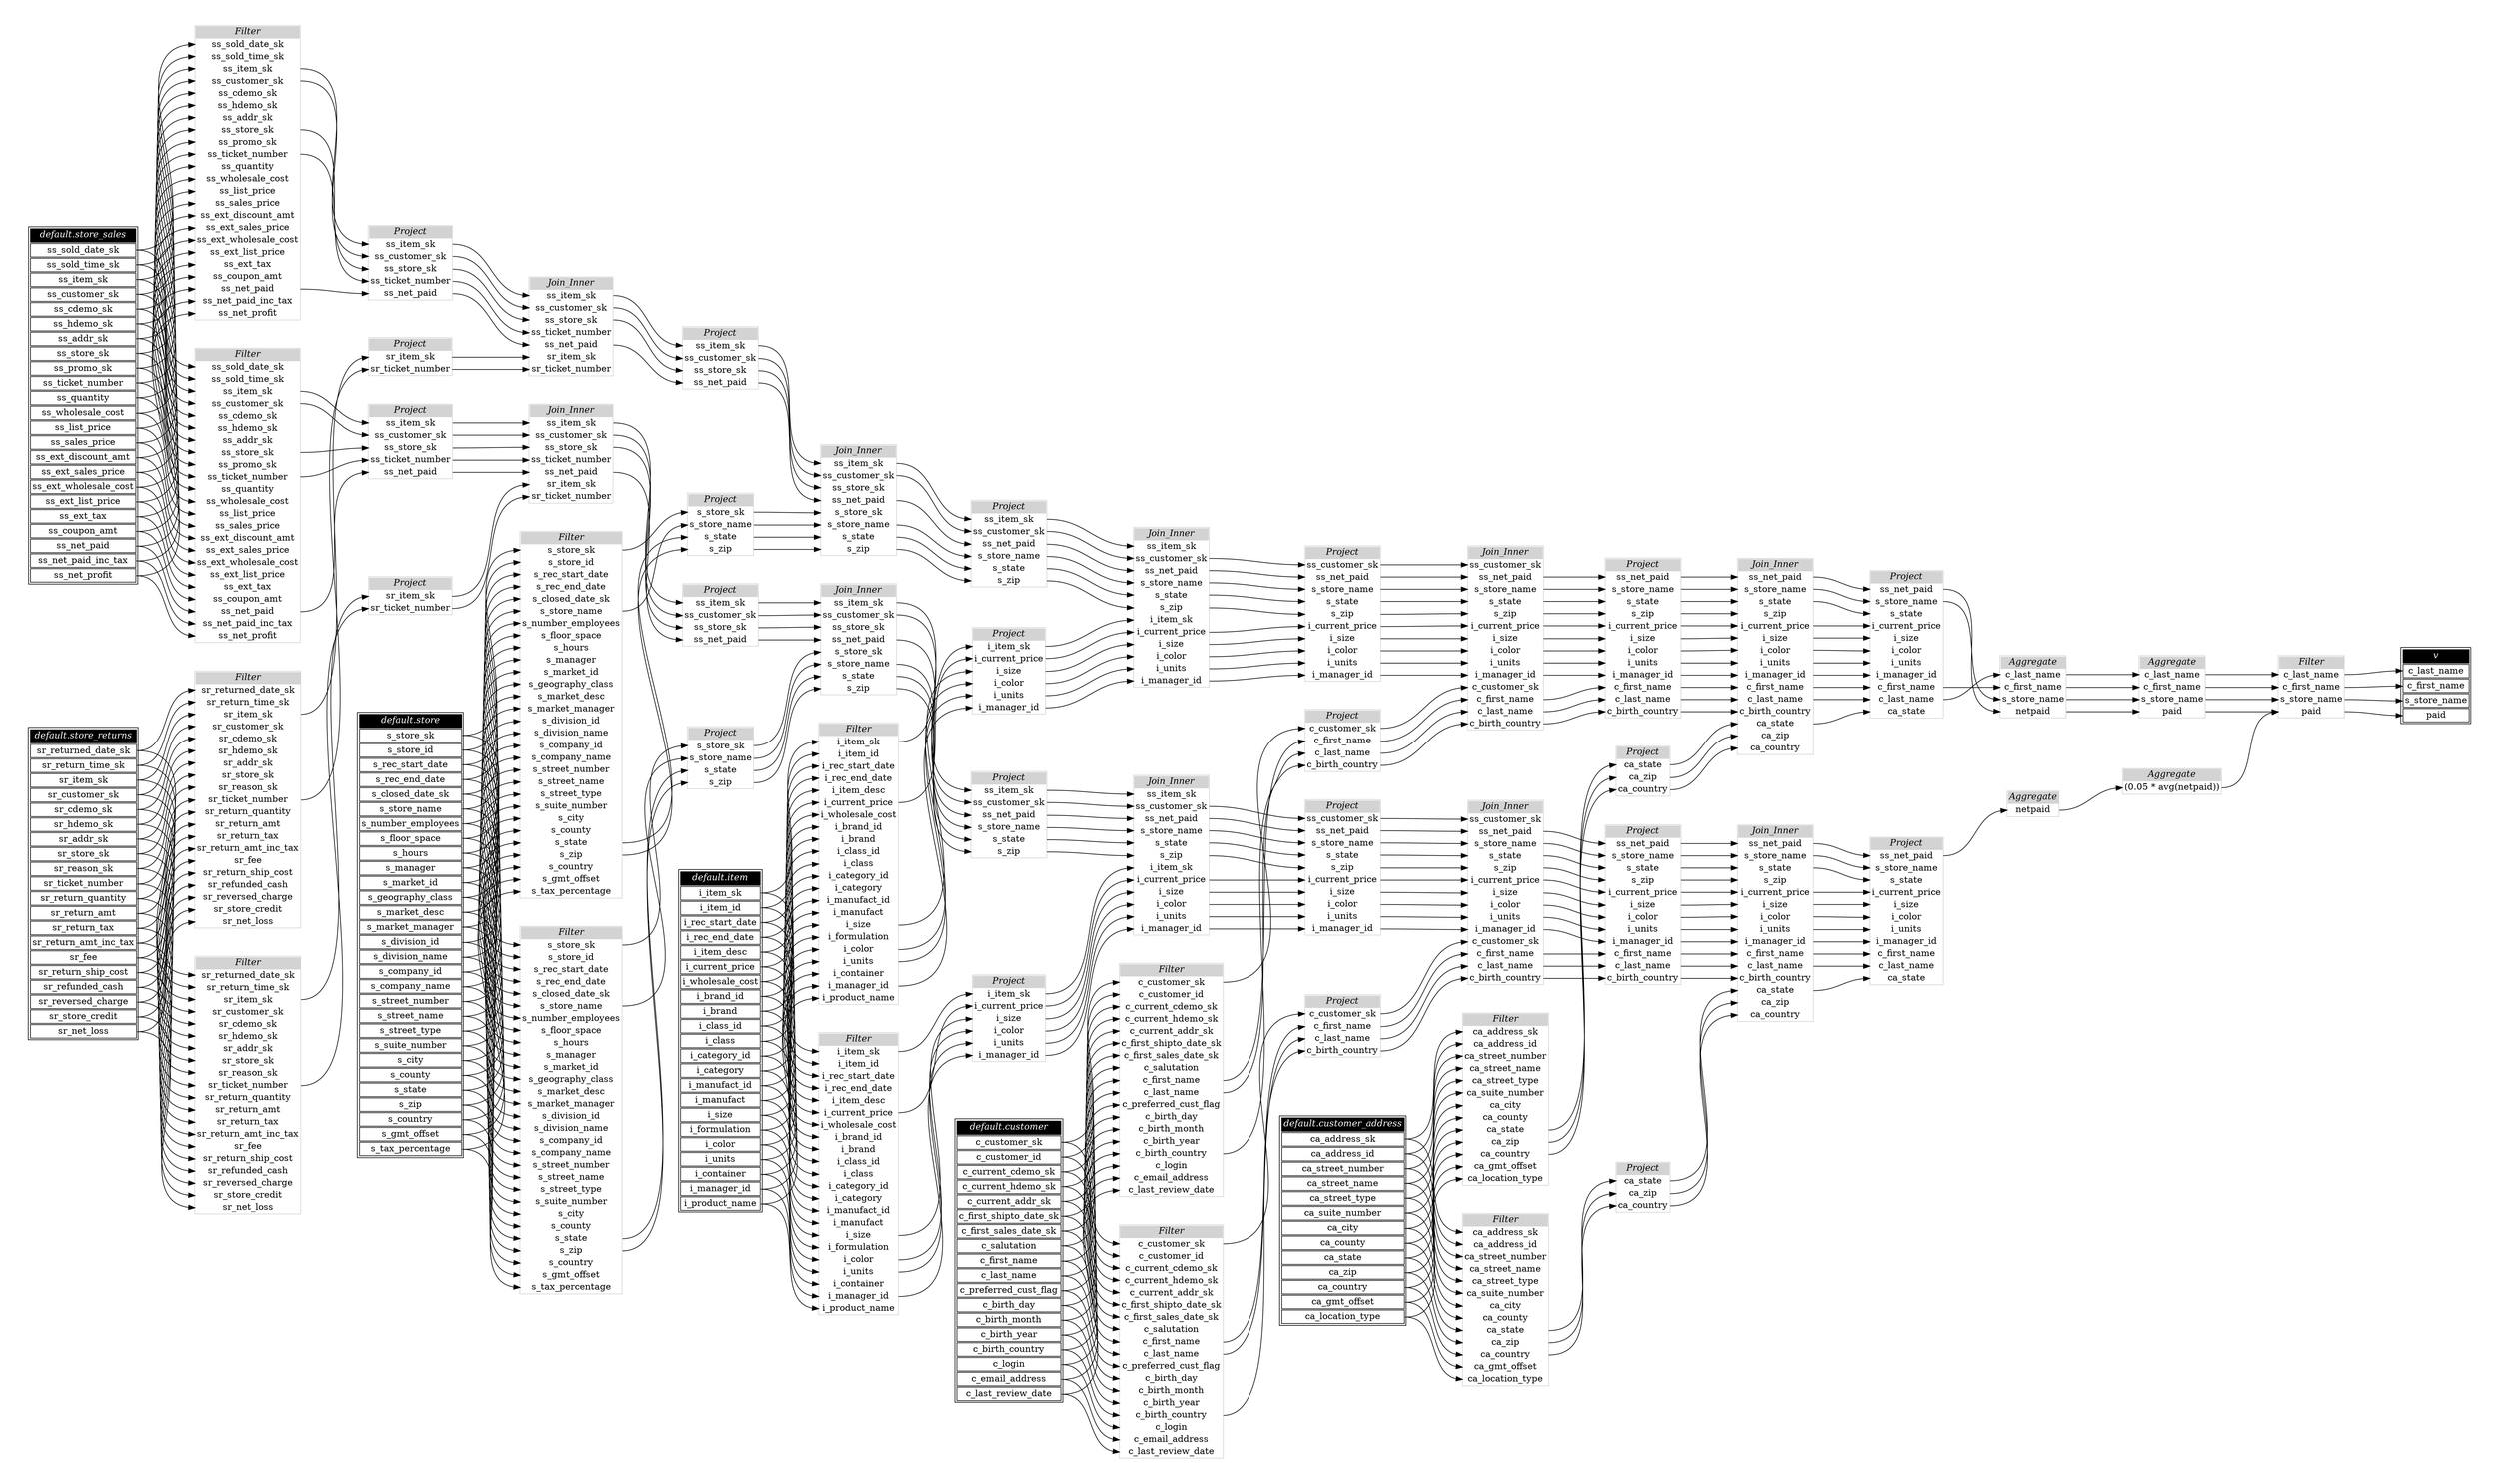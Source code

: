 // Automatically generated by TPCDSFlowTestSuite


digraph {
  graph [pad="0.5" nodesep="0.5" ranksep="1" fontname="Helvetica" rankdir=LR];
  node [shape=plaintext]

  
"Aggregate_26afba5" [label=<
<table color="lightgray" border="1" cellborder="0" cellspacing="0">
  <tr><td bgcolor="lightgray" port="nodeName"><i>Aggregate</i></td></tr>
  <tr><td port="0">c_last_name</td></tr>
<tr><td port="1">c_first_name</td></tr>
<tr><td port="2">s_store_name</td></tr>
<tr><td port="3">netpaid</td></tr>
</table>>];
     

"Aggregate_4f9c82b" [label=<
<table color="lightgray" border="1" cellborder="0" cellspacing="0">
  <tr><td bgcolor="lightgray" port="nodeName"><i>Aggregate</i></td></tr>
  <tr><td port="0">c_last_name</td></tr>
<tr><td port="1">c_first_name</td></tr>
<tr><td port="2">s_store_name</td></tr>
<tr><td port="3">paid</td></tr>
</table>>];
     

"Aggregate_7aeec9a" [label=<
<table color="lightgray" border="1" cellborder="0" cellspacing="0">
  <tr><td bgcolor="lightgray" port="nodeName"><i>Aggregate</i></td></tr>
  <tr><td port="0">netpaid</td></tr>
</table>>];
     

"Aggregate_953bb3a" [label=<
<table color="lightgray" border="1" cellborder="0" cellspacing="0">
  <tr><td bgcolor="lightgray" port="nodeName"><i>Aggregate</i></td></tr>
  <tr><td port="0">(0.05 * avg(netpaid))</td></tr>
</table>>];
     

"Filter_2b1847b" [label=<
<table color="lightgray" border="1" cellborder="0" cellspacing="0">
  <tr><td bgcolor="lightgray" port="nodeName"><i>Filter</i></td></tr>
  <tr><td port="0">s_store_sk</td></tr>
<tr><td port="1">s_store_id</td></tr>
<tr><td port="2">s_rec_start_date</td></tr>
<tr><td port="3">s_rec_end_date</td></tr>
<tr><td port="4">s_closed_date_sk</td></tr>
<tr><td port="5">s_store_name</td></tr>
<tr><td port="6">s_number_employees</td></tr>
<tr><td port="7">s_floor_space</td></tr>
<tr><td port="8">s_hours</td></tr>
<tr><td port="9">s_manager</td></tr>
<tr><td port="10">s_market_id</td></tr>
<tr><td port="11">s_geography_class</td></tr>
<tr><td port="12">s_market_desc</td></tr>
<tr><td port="13">s_market_manager</td></tr>
<tr><td port="14">s_division_id</td></tr>
<tr><td port="15">s_division_name</td></tr>
<tr><td port="16">s_company_id</td></tr>
<tr><td port="17">s_company_name</td></tr>
<tr><td port="18">s_street_number</td></tr>
<tr><td port="19">s_street_name</td></tr>
<tr><td port="20">s_street_type</td></tr>
<tr><td port="21">s_suite_number</td></tr>
<tr><td port="22">s_city</td></tr>
<tr><td port="23">s_county</td></tr>
<tr><td port="24">s_state</td></tr>
<tr><td port="25">s_zip</td></tr>
<tr><td port="26">s_country</td></tr>
<tr><td port="27">s_gmt_offset</td></tr>
<tr><td port="28">s_tax_percentage</td></tr>
</table>>];
     

"Filter_333f5c0" [label=<
<table color="lightgray" border="1" cellborder="0" cellspacing="0">
  <tr><td bgcolor="lightgray" port="nodeName"><i>Filter</i></td></tr>
  <tr><td port="0">c_customer_sk</td></tr>
<tr><td port="1">c_customer_id</td></tr>
<tr><td port="2">c_current_cdemo_sk</td></tr>
<tr><td port="3">c_current_hdemo_sk</td></tr>
<tr><td port="4">c_current_addr_sk</td></tr>
<tr><td port="5">c_first_shipto_date_sk</td></tr>
<tr><td port="6">c_first_sales_date_sk</td></tr>
<tr><td port="7">c_salutation</td></tr>
<tr><td port="8">c_first_name</td></tr>
<tr><td port="9">c_last_name</td></tr>
<tr><td port="10">c_preferred_cust_flag</td></tr>
<tr><td port="11">c_birth_day</td></tr>
<tr><td port="12">c_birth_month</td></tr>
<tr><td port="13">c_birth_year</td></tr>
<tr><td port="14">c_birth_country</td></tr>
<tr><td port="15">c_login</td></tr>
<tr><td port="16">c_email_address</td></tr>
<tr><td port="17">c_last_review_date</td></tr>
</table>>];
     

"Filter_390946e" [label=<
<table color="lightgray" border="1" cellborder="0" cellspacing="0">
  <tr><td bgcolor="lightgray" port="nodeName"><i>Filter</i></td></tr>
  <tr><td port="0">s_store_sk</td></tr>
<tr><td port="1">s_store_id</td></tr>
<tr><td port="2">s_rec_start_date</td></tr>
<tr><td port="3">s_rec_end_date</td></tr>
<tr><td port="4">s_closed_date_sk</td></tr>
<tr><td port="5">s_store_name</td></tr>
<tr><td port="6">s_number_employees</td></tr>
<tr><td port="7">s_floor_space</td></tr>
<tr><td port="8">s_hours</td></tr>
<tr><td port="9">s_manager</td></tr>
<tr><td port="10">s_market_id</td></tr>
<tr><td port="11">s_geography_class</td></tr>
<tr><td port="12">s_market_desc</td></tr>
<tr><td port="13">s_market_manager</td></tr>
<tr><td port="14">s_division_id</td></tr>
<tr><td port="15">s_division_name</td></tr>
<tr><td port="16">s_company_id</td></tr>
<tr><td port="17">s_company_name</td></tr>
<tr><td port="18">s_street_number</td></tr>
<tr><td port="19">s_street_name</td></tr>
<tr><td port="20">s_street_type</td></tr>
<tr><td port="21">s_suite_number</td></tr>
<tr><td port="22">s_city</td></tr>
<tr><td port="23">s_county</td></tr>
<tr><td port="24">s_state</td></tr>
<tr><td port="25">s_zip</td></tr>
<tr><td port="26">s_country</td></tr>
<tr><td port="27">s_gmt_offset</td></tr>
<tr><td port="28">s_tax_percentage</td></tr>
</table>>];
     

"Filter_4d09c08" [label=<
<table color="lightgray" border="1" cellborder="0" cellspacing="0">
  <tr><td bgcolor="lightgray" port="nodeName"><i>Filter</i></td></tr>
  <tr><td port="0">ca_address_sk</td></tr>
<tr><td port="1">ca_address_id</td></tr>
<tr><td port="2">ca_street_number</td></tr>
<tr><td port="3">ca_street_name</td></tr>
<tr><td port="4">ca_street_type</td></tr>
<tr><td port="5">ca_suite_number</td></tr>
<tr><td port="6">ca_city</td></tr>
<tr><td port="7">ca_county</td></tr>
<tr><td port="8">ca_state</td></tr>
<tr><td port="9">ca_zip</td></tr>
<tr><td port="10">ca_country</td></tr>
<tr><td port="11">ca_gmt_offset</td></tr>
<tr><td port="12">ca_location_type</td></tr>
</table>>];
     

"Filter_83732e3" [label=<
<table color="lightgray" border="1" cellborder="0" cellspacing="0">
  <tr><td bgcolor="lightgray" port="nodeName"><i>Filter</i></td></tr>
  <tr><td port="0">ss_sold_date_sk</td></tr>
<tr><td port="1">ss_sold_time_sk</td></tr>
<tr><td port="2">ss_item_sk</td></tr>
<tr><td port="3">ss_customer_sk</td></tr>
<tr><td port="4">ss_cdemo_sk</td></tr>
<tr><td port="5">ss_hdemo_sk</td></tr>
<tr><td port="6">ss_addr_sk</td></tr>
<tr><td port="7">ss_store_sk</td></tr>
<tr><td port="8">ss_promo_sk</td></tr>
<tr><td port="9">ss_ticket_number</td></tr>
<tr><td port="10">ss_quantity</td></tr>
<tr><td port="11">ss_wholesale_cost</td></tr>
<tr><td port="12">ss_list_price</td></tr>
<tr><td port="13">ss_sales_price</td></tr>
<tr><td port="14">ss_ext_discount_amt</td></tr>
<tr><td port="15">ss_ext_sales_price</td></tr>
<tr><td port="16">ss_ext_wholesale_cost</td></tr>
<tr><td port="17">ss_ext_list_price</td></tr>
<tr><td port="18">ss_ext_tax</td></tr>
<tr><td port="19">ss_coupon_amt</td></tr>
<tr><td port="20">ss_net_paid</td></tr>
<tr><td port="21">ss_net_paid_inc_tax</td></tr>
<tr><td port="22">ss_net_profit</td></tr>
</table>>];
     

"Filter_84271f2" [label=<
<table color="lightgray" border="1" cellborder="0" cellspacing="0">
  <tr><td bgcolor="lightgray" port="nodeName"><i>Filter</i></td></tr>
  <tr><td port="0">i_item_sk</td></tr>
<tr><td port="1">i_item_id</td></tr>
<tr><td port="2">i_rec_start_date</td></tr>
<tr><td port="3">i_rec_end_date</td></tr>
<tr><td port="4">i_item_desc</td></tr>
<tr><td port="5">i_current_price</td></tr>
<tr><td port="6">i_wholesale_cost</td></tr>
<tr><td port="7">i_brand_id</td></tr>
<tr><td port="8">i_brand</td></tr>
<tr><td port="9">i_class_id</td></tr>
<tr><td port="10">i_class</td></tr>
<tr><td port="11">i_category_id</td></tr>
<tr><td port="12">i_category</td></tr>
<tr><td port="13">i_manufact_id</td></tr>
<tr><td port="14">i_manufact</td></tr>
<tr><td port="15">i_size</td></tr>
<tr><td port="16">i_formulation</td></tr>
<tr><td port="17">i_color</td></tr>
<tr><td port="18">i_units</td></tr>
<tr><td port="19">i_container</td></tr>
<tr><td port="20">i_manager_id</td></tr>
<tr><td port="21">i_product_name</td></tr>
</table>>];
     

"Filter_a5affe3" [label=<
<table color="lightgray" border="1" cellborder="0" cellspacing="0">
  <tr><td bgcolor="lightgray" port="nodeName"><i>Filter</i></td></tr>
  <tr><td port="0">c_customer_sk</td></tr>
<tr><td port="1">c_customer_id</td></tr>
<tr><td port="2">c_current_cdemo_sk</td></tr>
<tr><td port="3">c_current_hdemo_sk</td></tr>
<tr><td port="4">c_current_addr_sk</td></tr>
<tr><td port="5">c_first_shipto_date_sk</td></tr>
<tr><td port="6">c_first_sales_date_sk</td></tr>
<tr><td port="7">c_salutation</td></tr>
<tr><td port="8">c_first_name</td></tr>
<tr><td port="9">c_last_name</td></tr>
<tr><td port="10">c_preferred_cust_flag</td></tr>
<tr><td port="11">c_birth_day</td></tr>
<tr><td port="12">c_birth_month</td></tr>
<tr><td port="13">c_birth_year</td></tr>
<tr><td port="14">c_birth_country</td></tr>
<tr><td port="15">c_login</td></tr>
<tr><td port="16">c_email_address</td></tr>
<tr><td port="17">c_last_review_date</td></tr>
</table>>];
     

"Filter_b3bebae" [label=<
<table color="lightgray" border="1" cellborder="0" cellspacing="0">
  <tr><td bgcolor="lightgray" port="nodeName"><i>Filter</i></td></tr>
  <tr><td port="0">i_item_sk</td></tr>
<tr><td port="1">i_item_id</td></tr>
<tr><td port="2">i_rec_start_date</td></tr>
<tr><td port="3">i_rec_end_date</td></tr>
<tr><td port="4">i_item_desc</td></tr>
<tr><td port="5">i_current_price</td></tr>
<tr><td port="6">i_wholesale_cost</td></tr>
<tr><td port="7">i_brand_id</td></tr>
<tr><td port="8">i_brand</td></tr>
<tr><td port="9">i_class_id</td></tr>
<tr><td port="10">i_class</td></tr>
<tr><td port="11">i_category_id</td></tr>
<tr><td port="12">i_category</td></tr>
<tr><td port="13">i_manufact_id</td></tr>
<tr><td port="14">i_manufact</td></tr>
<tr><td port="15">i_size</td></tr>
<tr><td port="16">i_formulation</td></tr>
<tr><td port="17">i_color</td></tr>
<tr><td port="18">i_units</td></tr>
<tr><td port="19">i_container</td></tr>
<tr><td port="20">i_manager_id</td></tr>
<tr><td port="21">i_product_name</td></tr>
</table>>];
     

"Filter_c8d538e" [label=<
<table color="lightgray" border="1" cellborder="0" cellspacing="0">
  <tr><td bgcolor="lightgray" port="nodeName"><i>Filter</i></td></tr>
  <tr><td port="0">ca_address_sk</td></tr>
<tr><td port="1">ca_address_id</td></tr>
<tr><td port="2">ca_street_number</td></tr>
<tr><td port="3">ca_street_name</td></tr>
<tr><td port="4">ca_street_type</td></tr>
<tr><td port="5">ca_suite_number</td></tr>
<tr><td port="6">ca_city</td></tr>
<tr><td port="7">ca_county</td></tr>
<tr><td port="8">ca_state</td></tr>
<tr><td port="9">ca_zip</td></tr>
<tr><td port="10">ca_country</td></tr>
<tr><td port="11">ca_gmt_offset</td></tr>
<tr><td port="12">ca_location_type</td></tr>
</table>>];
     

"Filter_ce76394" [label=<
<table color="lightgray" border="1" cellborder="0" cellspacing="0">
  <tr><td bgcolor="lightgray" port="nodeName"><i>Filter</i></td></tr>
  <tr><td port="0">sr_returned_date_sk</td></tr>
<tr><td port="1">sr_return_time_sk</td></tr>
<tr><td port="2">sr_item_sk</td></tr>
<tr><td port="3">sr_customer_sk</td></tr>
<tr><td port="4">sr_cdemo_sk</td></tr>
<tr><td port="5">sr_hdemo_sk</td></tr>
<tr><td port="6">sr_addr_sk</td></tr>
<tr><td port="7">sr_store_sk</td></tr>
<tr><td port="8">sr_reason_sk</td></tr>
<tr><td port="9">sr_ticket_number</td></tr>
<tr><td port="10">sr_return_quantity</td></tr>
<tr><td port="11">sr_return_amt</td></tr>
<tr><td port="12">sr_return_tax</td></tr>
<tr><td port="13">sr_return_amt_inc_tax</td></tr>
<tr><td port="14">sr_fee</td></tr>
<tr><td port="15">sr_return_ship_cost</td></tr>
<tr><td port="16">sr_refunded_cash</td></tr>
<tr><td port="17">sr_reversed_charge</td></tr>
<tr><td port="18">sr_store_credit</td></tr>
<tr><td port="19">sr_net_loss</td></tr>
</table>>];
     

"Filter_d677978" [label=<
<table color="lightgray" border="1" cellborder="0" cellspacing="0">
  <tr><td bgcolor="lightgray" port="nodeName"><i>Filter</i></td></tr>
  <tr><td port="0">ss_sold_date_sk</td></tr>
<tr><td port="1">ss_sold_time_sk</td></tr>
<tr><td port="2">ss_item_sk</td></tr>
<tr><td port="3">ss_customer_sk</td></tr>
<tr><td port="4">ss_cdemo_sk</td></tr>
<tr><td port="5">ss_hdemo_sk</td></tr>
<tr><td port="6">ss_addr_sk</td></tr>
<tr><td port="7">ss_store_sk</td></tr>
<tr><td port="8">ss_promo_sk</td></tr>
<tr><td port="9">ss_ticket_number</td></tr>
<tr><td port="10">ss_quantity</td></tr>
<tr><td port="11">ss_wholesale_cost</td></tr>
<tr><td port="12">ss_list_price</td></tr>
<tr><td port="13">ss_sales_price</td></tr>
<tr><td port="14">ss_ext_discount_amt</td></tr>
<tr><td port="15">ss_ext_sales_price</td></tr>
<tr><td port="16">ss_ext_wholesale_cost</td></tr>
<tr><td port="17">ss_ext_list_price</td></tr>
<tr><td port="18">ss_ext_tax</td></tr>
<tr><td port="19">ss_coupon_amt</td></tr>
<tr><td port="20">ss_net_paid</td></tr>
<tr><td port="21">ss_net_paid_inc_tax</td></tr>
<tr><td port="22">ss_net_profit</td></tr>
</table>>];
     

"Filter_d775437" [label=<
<table color="lightgray" border="1" cellborder="0" cellspacing="0">
  <tr><td bgcolor="lightgray" port="nodeName"><i>Filter</i></td></tr>
  <tr><td port="0">c_last_name</td></tr>
<tr><td port="1">c_first_name</td></tr>
<tr><td port="2">s_store_name</td></tr>
<tr><td port="3">paid</td></tr>
</table>>];
     

"Filter_e1fbca8" [label=<
<table color="lightgray" border="1" cellborder="0" cellspacing="0">
  <tr><td bgcolor="lightgray" port="nodeName"><i>Filter</i></td></tr>
  <tr><td port="0">sr_returned_date_sk</td></tr>
<tr><td port="1">sr_return_time_sk</td></tr>
<tr><td port="2">sr_item_sk</td></tr>
<tr><td port="3">sr_customer_sk</td></tr>
<tr><td port="4">sr_cdemo_sk</td></tr>
<tr><td port="5">sr_hdemo_sk</td></tr>
<tr><td port="6">sr_addr_sk</td></tr>
<tr><td port="7">sr_store_sk</td></tr>
<tr><td port="8">sr_reason_sk</td></tr>
<tr><td port="9">sr_ticket_number</td></tr>
<tr><td port="10">sr_return_quantity</td></tr>
<tr><td port="11">sr_return_amt</td></tr>
<tr><td port="12">sr_return_tax</td></tr>
<tr><td port="13">sr_return_amt_inc_tax</td></tr>
<tr><td port="14">sr_fee</td></tr>
<tr><td port="15">sr_return_ship_cost</td></tr>
<tr><td port="16">sr_refunded_cash</td></tr>
<tr><td port="17">sr_reversed_charge</td></tr>
<tr><td port="18">sr_store_credit</td></tr>
<tr><td port="19">sr_net_loss</td></tr>
</table>>];
     

"Join_Inner_0f80c88" [label=<
<table color="lightgray" border="1" cellborder="0" cellspacing="0">
  <tr><td bgcolor="lightgray" port="nodeName"><i>Join_Inner</i></td></tr>
  <tr><td port="0">ss_item_sk</td></tr>
<tr><td port="1">ss_customer_sk</td></tr>
<tr><td port="2">ss_store_sk</td></tr>
<tr><td port="3">ss_ticket_number</td></tr>
<tr><td port="4">ss_net_paid</td></tr>
<tr><td port="5">sr_item_sk</td></tr>
<tr><td port="6">sr_ticket_number</td></tr>
</table>>];
     

"Join_Inner_144747d" [label=<
<table color="lightgray" border="1" cellborder="0" cellspacing="0">
  <tr><td bgcolor="lightgray" port="nodeName"><i>Join_Inner</i></td></tr>
  <tr><td port="0">ss_item_sk</td></tr>
<tr><td port="1">ss_customer_sk</td></tr>
<tr><td port="2">ss_net_paid</td></tr>
<tr><td port="3">s_store_name</td></tr>
<tr><td port="4">s_state</td></tr>
<tr><td port="5">s_zip</td></tr>
<tr><td port="6">i_item_sk</td></tr>
<tr><td port="7">i_current_price</td></tr>
<tr><td port="8">i_size</td></tr>
<tr><td port="9">i_color</td></tr>
<tr><td port="10">i_units</td></tr>
<tr><td port="11">i_manager_id</td></tr>
</table>>];
     

"Join_Inner_1f87977" [label=<
<table color="lightgray" border="1" cellborder="0" cellspacing="0">
  <tr><td bgcolor="lightgray" port="nodeName"><i>Join_Inner</i></td></tr>
  <tr><td port="0">ss_item_sk</td></tr>
<tr><td port="1">ss_customer_sk</td></tr>
<tr><td port="2">ss_net_paid</td></tr>
<tr><td port="3">s_store_name</td></tr>
<tr><td port="4">s_state</td></tr>
<tr><td port="5">s_zip</td></tr>
<tr><td port="6">i_item_sk</td></tr>
<tr><td port="7">i_current_price</td></tr>
<tr><td port="8">i_size</td></tr>
<tr><td port="9">i_color</td></tr>
<tr><td port="10">i_units</td></tr>
<tr><td port="11">i_manager_id</td></tr>
</table>>];
     

"Join_Inner_2ec4797" [label=<
<table color="lightgray" border="1" cellborder="0" cellspacing="0">
  <tr><td bgcolor="lightgray" port="nodeName"><i>Join_Inner</i></td></tr>
  <tr><td port="0">ss_net_paid</td></tr>
<tr><td port="1">s_store_name</td></tr>
<tr><td port="2">s_state</td></tr>
<tr><td port="3">s_zip</td></tr>
<tr><td port="4">i_current_price</td></tr>
<tr><td port="5">i_size</td></tr>
<tr><td port="6">i_color</td></tr>
<tr><td port="7">i_units</td></tr>
<tr><td port="8">i_manager_id</td></tr>
<tr><td port="9">c_first_name</td></tr>
<tr><td port="10">c_last_name</td></tr>
<tr><td port="11">c_birth_country</td></tr>
<tr><td port="12">ca_state</td></tr>
<tr><td port="13">ca_zip</td></tr>
<tr><td port="14">ca_country</td></tr>
</table>>];
     

"Join_Inner_69bdcd6" [label=<
<table color="lightgray" border="1" cellborder="0" cellspacing="0">
  <tr><td bgcolor="lightgray" port="nodeName"><i>Join_Inner</i></td></tr>
  <tr><td port="0">ss_item_sk</td></tr>
<tr><td port="1">ss_customer_sk</td></tr>
<tr><td port="2">ss_store_sk</td></tr>
<tr><td port="3">ss_ticket_number</td></tr>
<tr><td port="4">ss_net_paid</td></tr>
<tr><td port="5">sr_item_sk</td></tr>
<tr><td port="6">sr_ticket_number</td></tr>
</table>>];
     

"Join_Inner_894e9ab" [label=<
<table color="lightgray" border="1" cellborder="0" cellspacing="0">
  <tr><td bgcolor="lightgray" port="nodeName"><i>Join_Inner</i></td></tr>
  <tr><td port="0">ss_customer_sk</td></tr>
<tr><td port="1">ss_net_paid</td></tr>
<tr><td port="2">s_store_name</td></tr>
<tr><td port="3">s_state</td></tr>
<tr><td port="4">s_zip</td></tr>
<tr><td port="5">i_current_price</td></tr>
<tr><td port="6">i_size</td></tr>
<tr><td port="7">i_color</td></tr>
<tr><td port="8">i_units</td></tr>
<tr><td port="9">i_manager_id</td></tr>
<tr><td port="10">c_customer_sk</td></tr>
<tr><td port="11">c_first_name</td></tr>
<tr><td port="12">c_last_name</td></tr>
<tr><td port="13">c_birth_country</td></tr>
</table>>];
     

"Join_Inner_9cbc141" [label=<
<table color="lightgray" border="1" cellborder="0" cellspacing="0">
  <tr><td bgcolor="lightgray" port="nodeName"><i>Join_Inner</i></td></tr>
  <tr><td port="0">ss_item_sk</td></tr>
<tr><td port="1">ss_customer_sk</td></tr>
<tr><td port="2">ss_store_sk</td></tr>
<tr><td port="3">ss_net_paid</td></tr>
<tr><td port="4">s_store_sk</td></tr>
<tr><td port="5">s_store_name</td></tr>
<tr><td port="6">s_state</td></tr>
<tr><td port="7">s_zip</td></tr>
</table>>];
     

"Join_Inner_bd86a67" [label=<
<table color="lightgray" border="1" cellborder="0" cellspacing="0">
  <tr><td bgcolor="lightgray" port="nodeName"><i>Join_Inner</i></td></tr>
  <tr><td port="0">ss_customer_sk</td></tr>
<tr><td port="1">ss_net_paid</td></tr>
<tr><td port="2">s_store_name</td></tr>
<tr><td port="3">s_state</td></tr>
<tr><td port="4">s_zip</td></tr>
<tr><td port="5">i_current_price</td></tr>
<tr><td port="6">i_size</td></tr>
<tr><td port="7">i_color</td></tr>
<tr><td port="8">i_units</td></tr>
<tr><td port="9">i_manager_id</td></tr>
<tr><td port="10">c_customer_sk</td></tr>
<tr><td port="11">c_first_name</td></tr>
<tr><td port="12">c_last_name</td></tr>
<tr><td port="13">c_birth_country</td></tr>
</table>>];
     

"Join_Inner_cf4432f" [label=<
<table color="lightgray" border="1" cellborder="0" cellspacing="0">
  <tr><td bgcolor="lightgray" port="nodeName"><i>Join_Inner</i></td></tr>
  <tr><td port="0">ss_net_paid</td></tr>
<tr><td port="1">s_store_name</td></tr>
<tr><td port="2">s_state</td></tr>
<tr><td port="3">s_zip</td></tr>
<tr><td port="4">i_current_price</td></tr>
<tr><td port="5">i_size</td></tr>
<tr><td port="6">i_color</td></tr>
<tr><td port="7">i_units</td></tr>
<tr><td port="8">i_manager_id</td></tr>
<tr><td port="9">c_first_name</td></tr>
<tr><td port="10">c_last_name</td></tr>
<tr><td port="11">c_birth_country</td></tr>
<tr><td port="12">ca_state</td></tr>
<tr><td port="13">ca_zip</td></tr>
<tr><td port="14">ca_country</td></tr>
</table>>];
     

"Join_Inner_f8a694d" [label=<
<table color="lightgray" border="1" cellborder="0" cellspacing="0">
  <tr><td bgcolor="lightgray" port="nodeName"><i>Join_Inner</i></td></tr>
  <tr><td port="0">ss_item_sk</td></tr>
<tr><td port="1">ss_customer_sk</td></tr>
<tr><td port="2">ss_store_sk</td></tr>
<tr><td port="3">ss_net_paid</td></tr>
<tr><td port="4">s_store_sk</td></tr>
<tr><td port="5">s_store_name</td></tr>
<tr><td port="6">s_state</td></tr>
<tr><td port="7">s_zip</td></tr>
</table>>];
     

"Project_29177d1" [label=<
<table color="lightgray" border="1" cellborder="0" cellspacing="0">
  <tr><td bgcolor="lightgray" port="nodeName"><i>Project</i></td></tr>
  <tr><td port="0">ss_item_sk</td></tr>
<tr><td port="1">ss_customer_sk</td></tr>
<tr><td port="2">ss_store_sk</td></tr>
<tr><td port="3">ss_ticket_number</td></tr>
<tr><td port="4">ss_net_paid</td></tr>
</table>>];
     

"Project_2ec9a5d" [label=<
<table color="lightgray" border="1" cellborder="0" cellspacing="0">
  <tr><td bgcolor="lightgray" port="nodeName"><i>Project</i></td></tr>
  <tr><td port="0">ss_customer_sk</td></tr>
<tr><td port="1">ss_net_paid</td></tr>
<tr><td port="2">s_store_name</td></tr>
<tr><td port="3">s_state</td></tr>
<tr><td port="4">s_zip</td></tr>
<tr><td port="5">i_current_price</td></tr>
<tr><td port="6">i_size</td></tr>
<tr><td port="7">i_color</td></tr>
<tr><td port="8">i_units</td></tr>
<tr><td port="9">i_manager_id</td></tr>
</table>>];
     

"Project_358787c" [label=<
<table color="lightgray" border="1" cellborder="0" cellspacing="0">
  <tr><td bgcolor="lightgray" port="nodeName"><i>Project</i></td></tr>
  <tr><td port="0">ss_net_paid</td></tr>
<tr><td port="1">s_store_name</td></tr>
<tr><td port="2">s_state</td></tr>
<tr><td port="3">i_current_price</td></tr>
<tr><td port="4">i_size</td></tr>
<tr><td port="5">i_color</td></tr>
<tr><td port="6">i_units</td></tr>
<tr><td port="7">i_manager_id</td></tr>
<tr><td port="8">c_first_name</td></tr>
<tr><td port="9">c_last_name</td></tr>
<tr><td port="10">ca_state</td></tr>
</table>>];
     

"Project_36538f3" [label=<
<table color="lightgray" border="1" cellborder="0" cellspacing="0">
  <tr><td bgcolor="lightgray" port="nodeName"><i>Project</i></td></tr>
  <tr><td port="0">c_customer_sk</td></tr>
<tr><td port="1">c_first_name</td></tr>
<tr><td port="2">c_last_name</td></tr>
<tr><td port="3">c_birth_country</td></tr>
</table>>];
     

"Project_4f21549" [label=<
<table color="lightgray" border="1" cellborder="0" cellspacing="0">
  <tr><td bgcolor="lightgray" port="nodeName"><i>Project</i></td></tr>
  <tr><td port="0">ss_item_sk</td></tr>
<tr><td port="1">ss_customer_sk</td></tr>
<tr><td port="2">ss_net_paid</td></tr>
<tr><td port="3">s_store_name</td></tr>
<tr><td port="4">s_state</td></tr>
<tr><td port="5">s_zip</td></tr>
</table>>];
     

"Project_52f31c4" [label=<
<table color="lightgray" border="1" cellborder="0" cellspacing="0">
  <tr><td bgcolor="lightgray" port="nodeName"><i>Project</i></td></tr>
  <tr><td port="0">ca_state</td></tr>
<tr><td port="1">ca_zip</td></tr>
<tr><td port="2">ca_country</td></tr>
</table>>];
     

"Project_58c2e6e" [label=<
<table color="lightgray" border="1" cellborder="0" cellspacing="0">
  <tr><td bgcolor="lightgray" port="nodeName"><i>Project</i></td></tr>
  <tr><td port="0">sr_item_sk</td></tr>
<tr><td port="1">sr_ticket_number</td></tr>
</table>>];
     

"Project_59f51a7" [label=<
<table color="lightgray" border="1" cellborder="0" cellspacing="0">
  <tr><td bgcolor="lightgray" port="nodeName"><i>Project</i></td></tr>
  <tr><td port="0">s_store_sk</td></tr>
<tr><td port="1">s_store_name</td></tr>
<tr><td port="2">s_state</td></tr>
<tr><td port="3">s_zip</td></tr>
</table>>];
     

"Project_5d565eb" [label=<
<table color="lightgray" border="1" cellborder="0" cellspacing="0">
  <tr><td bgcolor="lightgray" port="nodeName"><i>Project</i></td></tr>
  <tr><td port="0">ss_item_sk</td></tr>
<tr><td port="1">ss_customer_sk</td></tr>
<tr><td port="2">ss_store_sk</td></tr>
<tr><td port="3">ss_net_paid</td></tr>
</table>>];
     

"Project_65ac465" [label=<
<table color="lightgray" border="1" cellborder="0" cellspacing="0">
  <tr><td bgcolor="lightgray" port="nodeName"><i>Project</i></td></tr>
  <tr><td port="0">s_store_sk</td></tr>
<tr><td port="1">s_store_name</td></tr>
<tr><td port="2">s_state</td></tr>
<tr><td port="3">s_zip</td></tr>
</table>>];
     

"Project_6d0ebe4" [label=<
<table color="lightgray" border="1" cellborder="0" cellspacing="0">
  <tr><td bgcolor="lightgray" port="nodeName"><i>Project</i></td></tr>
  <tr><td port="0">i_item_sk</td></tr>
<tr><td port="1">i_current_price</td></tr>
<tr><td port="2">i_size</td></tr>
<tr><td port="3">i_color</td></tr>
<tr><td port="4">i_units</td></tr>
<tr><td port="5">i_manager_id</td></tr>
</table>>];
     

"Project_7465464" [label=<
<table color="lightgray" border="1" cellborder="0" cellspacing="0">
  <tr><td bgcolor="lightgray" port="nodeName"><i>Project</i></td></tr>
  <tr><td port="0">ss_item_sk</td></tr>
<tr><td port="1">ss_customer_sk</td></tr>
<tr><td port="2">ss_net_paid</td></tr>
<tr><td port="3">s_store_name</td></tr>
<tr><td port="4">s_state</td></tr>
<tr><td port="5">s_zip</td></tr>
</table>>];
     

"Project_779c543" [label=<
<table color="lightgray" border="1" cellborder="0" cellspacing="0">
  <tr><td bgcolor="lightgray" port="nodeName"><i>Project</i></td></tr>
  <tr><td port="0">ss_item_sk</td></tr>
<tr><td port="1">ss_customer_sk</td></tr>
<tr><td port="2">ss_store_sk</td></tr>
<tr><td port="3">ss_ticket_number</td></tr>
<tr><td port="4">ss_net_paid</td></tr>
</table>>];
     

"Project_8c24d0d" [label=<
<table color="lightgray" border="1" cellborder="0" cellspacing="0">
  <tr><td bgcolor="lightgray" port="nodeName"><i>Project</i></td></tr>
  <tr><td port="0">ss_customer_sk</td></tr>
<tr><td port="1">ss_net_paid</td></tr>
<tr><td port="2">s_store_name</td></tr>
<tr><td port="3">s_state</td></tr>
<tr><td port="4">s_zip</td></tr>
<tr><td port="5">i_current_price</td></tr>
<tr><td port="6">i_size</td></tr>
<tr><td port="7">i_color</td></tr>
<tr><td port="8">i_units</td></tr>
<tr><td port="9">i_manager_id</td></tr>
</table>>];
     

"Project_9338cb3" [label=<
<table color="lightgray" border="1" cellborder="0" cellspacing="0">
  <tr><td bgcolor="lightgray" port="nodeName"><i>Project</i></td></tr>
  <tr><td port="0">ss_net_paid</td></tr>
<tr><td port="1">s_store_name</td></tr>
<tr><td port="2">s_state</td></tr>
<tr><td port="3">s_zip</td></tr>
<tr><td port="4">i_current_price</td></tr>
<tr><td port="5">i_size</td></tr>
<tr><td port="6">i_color</td></tr>
<tr><td port="7">i_units</td></tr>
<tr><td port="8">i_manager_id</td></tr>
<tr><td port="9">c_first_name</td></tr>
<tr><td port="10">c_last_name</td></tr>
<tr><td port="11">c_birth_country</td></tr>
</table>>];
     

"Project_a020e58" [label=<
<table color="lightgray" border="1" cellborder="0" cellspacing="0">
  <tr><td bgcolor="lightgray" port="nodeName"><i>Project</i></td></tr>
  <tr><td port="0">ss_item_sk</td></tr>
<tr><td port="1">ss_customer_sk</td></tr>
<tr><td port="2">ss_store_sk</td></tr>
<tr><td port="3">ss_net_paid</td></tr>
</table>>];
     

"Project_a166f9d" [label=<
<table color="lightgray" border="1" cellborder="0" cellspacing="0">
  <tr><td bgcolor="lightgray" port="nodeName"><i>Project</i></td></tr>
  <tr><td port="0">ca_state</td></tr>
<tr><td port="1">ca_zip</td></tr>
<tr><td port="2">ca_country</td></tr>
</table>>];
     

"Project_a968a38" [label=<
<table color="lightgray" border="1" cellborder="0" cellspacing="0">
  <tr><td bgcolor="lightgray" port="nodeName"><i>Project</i></td></tr>
  <tr><td port="0">ss_net_paid</td></tr>
<tr><td port="1">s_store_name</td></tr>
<tr><td port="2">s_state</td></tr>
<tr><td port="3">s_zip</td></tr>
<tr><td port="4">i_current_price</td></tr>
<tr><td port="5">i_size</td></tr>
<tr><td port="6">i_color</td></tr>
<tr><td port="7">i_units</td></tr>
<tr><td port="8">i_manager_id</td></tr>
<tr><td port="9">c_first_name</td></tr>
<tr><td port="10">c_last_name</td></tr>
<tr><td port="11">c_birth_country</td></tr>
</table>>];
     

"Project_bbcfeeb" [label=<
<table color="lightgray" border="1" cellborder="0" cellspacing="0">
  <tr><td bgcolor="lightgray" port="nodeName"><i>Project</i></td></tr>
  <tr><td port="0">c_customer_sk</td></tr>
<tr><td port="1">c_first_name</td></tr>
<tr><td port="2">c_last_name</td></tr>
<tr><td port="3">c_birth_country</td></tr>
</table>>];
     

"Project_d3fb882" [label=<
<table color="lightgray" border="1" cellborder="0" cellspacing="0">
  <tr><td bgcolor="lightgray" port="nodeName"><i>Project</i></td></tr>
  <tr><td port="0">ss_net_paid</td></tr>
<tr><td port="1">s_store_name</td></tr>
<tr><td port="2">s_state</td></tr>
<tr><td port="3">i_current_price</td></tr>
<tr><td port="4">i_size</td></tr>
<tr><td port="5">i_color</td></tr>
<tr><td port="6">i_units</td></tr>
<tr><td port="7">i_manager_id</td></tr>
<tr><td port="8">c_first_name</td></tr>
<tr><td port="9">c_last_name</td></tr>
<tr><td port="10">ca_state</td></tr>
</table>>];
     

"Project_db11118" [label=<
<table color="lightgray" border="1" cellborder="0" cellspacing="0">
  <tr><td bgcolor="lightgray" port="nodeName"><i>Project</i></td></tr>
  <tr><td port="0">i_item_sk</td></tr>
<tr><td port="1">i_current_price</td></tr>
<tr><td port="2">i_size</td></tr>
<tr><td port="3">i_color</td></tr>
<tr><td port="4">i_units</td></tr>
<tr><td port="5">i_manager_id</td></tr>
</table>>];
     

"Project_fc52d64" [label=<
<table color="lightgray" border="1" cellborder="0" cellspacing="0">
  <tr><td bgcolor="lightgray" port="nodeName"><i>Project</i></td></tr>
  <tr><td port="0">sr_item_sk</td></tr>
<tr><td port="1">sr_ticket_number</td></tr>
</table>>];
     

"default.customer" [color="black" label=<
<table>
  <tr><td bgcolor="black" port="nodeName"><i><font color="white">default.customer</font></i></td></tr>
  <tr><td port="0">c_customer_sk</td></tr>
<tr><td port="1">c_customer_id</td></tr>
<tr><td port="2">c_current_cdemo_sk</td></tr>
<tr><td port="3">c_current_hdemo_sk</td></tr>
<tr><td port="4">c_current_addr_sk</td></tr>
<tr><td port="5">c_first_shipto_date_sk</td></tr>
<tr><td port="6">c_first_sales_date_sk</td></tr>
<tr><td port="7">c_salutation</td></tr>
<tr><td port="8">c_first_name</td></tr>
<tr><td port="9">c_last_name</td></tr>
<tr><td port="10">c_preferred_cust_flag</td></tr>
<tr><td port="11">c_birth_day</td></tr>
<tr><td port="12">c_birth_month</td></tr>
<tr><td port="13">c_birth_year</td></tr>
<tr><td port="14">c_birth_country</td></tr>
<tr><td port="15">c_login</td></tr>
<tr><td port="16">c_email_address</td></tr>
<tr><td port="17">c_last_review_date</td></tr>
</table>>];
     

"default.customer_address" [color="black" label=<
<table>
  <tr><td bgcolor="black" port="nodeName"><i><font color="white">default.customer_address</font></i></td></tr>
  <tr><td port="0">ca_address_sk</td></tr>
<tr><td port="1">ca_address_id</td></tr>
<tr><td port="2">ca_street_number</td></tr>
<tr><td port="3">ca_street_name</td></tr>
<tr><td port="4">ca_street_type</td></tr>
<tr><td port="5">ca_suite_number</td></tr>
<tr><td port="6">ca_city</td></tr>
<tr><td port="7">ca_county</td></tr>
<tr><td port="8">ca_state</td></tr>
<tr><td port="9">ca_zip</td></tr>
<tr><td port="10">ca_country</td></tr>
<tr><td port="11">ca_gmt_offset</td></tr>
<tr><td port="12">ca_location_type</td></tr>
</table>>];
     

"default.item" [color="black" label=<
<table>
  <tr><td bgcolor="black" port="nodeName"><i><font color="white">default.item</font></i></td></tr>
  <tr><td port="0">i_item_sk</td></tr>
<tr><td port="1">i_item_id</td></tr>
<tr><td port="2">i_rec_start_date</td></tr>
<tr><td port="3">i_rec_end_date</td></tr>
<tr><td port="4">i_item_desc</td></tr>
<tr><td port="5">i_current_price</td></tr>
<tr><td port="6">i_wholesale_cost</td></tr>
<tr><td port="7">i_brand_id</td></tr>
<tr><td port="8">i_brand</td></tr>
<tr><td port="9">i_class_id</td></tr>
<tr><td port="10">i_class</td></tr>
<tr><td port="11">i_category_id</td></tr>
<tr><td port="12">i_category</td></tr>
<tr><td port="13">i_manufact_id</td></tr>
<tr><td port="14">i_manufact</td></tr>
<tr><td port="15">i_size</td></tr>
<tr><td port="16">i_formulation</td></tr>
<tr><td port="17">i_color</td></tr>
<tr><td port="18">i_units</td></tr>
<tr><td port="19">i_container</td></tr>
<tr><td port="20">i_manager_id</td></tr>
<tr><td port="21">i_product_name</td></tr>
</table>>];
     

"default.store" [color="black" label=<
<table>
  <tr><td bgcolor="black" port="nodeName"><i><font color="white">default.store</font></i></td></tr>
  <tr><td port="0">s_store_sk</td></tr>
<tr><td port="1">s_store_id</td></tr>
<tr><td port="2">s_rec_start_date</td></tr>
<tr><td port="3">s_rec_end_date</td></tr>
<tr><td port="4">s_closed_date_sk</td></tr>
<tr><td port="5">s_store_name</td></tr>
<tr><td port="6">s_number_employees</td></tr>
<tr><td port="7">s_floor_space</td></tr>
<tr><td port="8">s_hours</td></tr>
<tr><td port="9">s_manager</td></tr>
<tr><td port="10">s_market_id</td></tr>
<tr><td port="11">s_geography_class</td></tr>
<tr><td port="12">s_market_desc</td></tr>
<tr><td port="13">s_market_manager</td></tr>
<tr><td port="14">s_division_id</td></tr>
<tr><td port="15">s_division_name</td></tr>
<tr><td port="16">s_company_id</td></tr>
<tr><td port="17">s_company_name</td></tr>
<tr><td port="18">s_street_number</td></tr>
<tr><td port="19">s_street_name</td></tr>
<tr><td port="20">s_street_type</td></tr>
<tr><td port="21">s_suite_number</td></tr>
<tr><td port="22">s_city</td></tr>
<tr><td port="23">s_county</td></tr>
<tr><td port="24">s_state</td></tr>
<tr><td port="25">s_zip</td></tr>
<tr><td port="26">s_country</td></tr>
<tr><td port="27">s_gmt_offset</td></tr>
<tr><td port="28">s_tax_percentage</td></tr>
</table>>];
     

"default.store_returns" [color="black" label=<
<table>
  <tr><td bgcolor="black" port="nodeName"><i><font color="white">default.store_returns</font></i></td></tr>
  <tr><td port="0">sr_returned_date_sk</td></tr>
<tr><td port="1">sr_return_time_sk</td></tr>
<tr><td port="2">sr_item_sk</td></tr>
<tr><td port="3">sr_customer_sk</td></tr>
<tr><td port="4">sr_cdemo_sk</td></tr>
<tr><td port="5">sr_hdemo_sk</td></tr>
<tr><td port="6">sr_addr_sk</td></tr>
<tr><td port="7">sr_store_sk</td></tr>
<tr><td port="8">sr_reason_sk</td></tr>
<tr><td port="9">sr_ticket_number</td></tr>
<tr><td port="10">sr_return_quantity</td></tr>
<tr><td port="11">sr_return_amt</td></tr>
<tr><td port="12">sr_return_tax</td></tr>
<tr><td port="13">sr_return_amt_inc_tax</td></tr>
<tr><td port="14">sr_fee</td></tr>
<tr><td port="15">sr_return_ship_cost</td></tr>
<tr><td port="16">sr_refunded_cash</td></tr>
<tr><td port="17">sr_reversed_charge</td></tr>
<tr><td port="18">sr_store_credit</td></tr>
<tr><td port="19">sr_net_loss</td></tr>
</table>>];
     

"default.store_sales" [color="black" label=<
<table>
  <tr><td bgcolor="black" port="nodeName"><i><font color="white">default.store_sales</font></i></td></tr>
  <tr><td port="0">ss_sold_date_sk</td></tr>
<tr><td port="1">ss_sold_time_sk</td></tr>
<tr><td port="2">ss_item_sk</td></tr>
<tr><td port="3">ss_customer_sk</td></tr>
<tr><td port="4">ss_cdemo_sk</td></tr>
<tr><td port="5">ss_hdemo_sk</td></tr>
<tr><td port="6">ss_addr_sk</td></tr>
<tr><td port="7">ss_store_sk</td></tr>
<tr><td port="8">ss_promo_sk</td></tr>
<tr><td port="9">ss_ticket_number</td></tr>
<tr><td port="10">ss_quantity</td></tr>
<tr><td port="11">ss_wholesale_cost</td></tr>
<tr><td port="12">ss_list_price</td></tr>
<tr><td port="13">ss_sales_price</td></tr>
<tr><td port="14">ss_ext_discount_amt</td></tr>
<tr><td port="15">ss_ext_sales_price</td></tr>
<tr><td port="16">ss_ext_wholesale_cost</td></tr>
<tr><td port="17">ss_ext_list_price</td></tr>
<tr><td port="18">ss_ext_tax</td></tr>
<tr><td port="19">ss_coupon_amt</td></tr>
<tr><td port="20">ss_net_paid</td></tr>
<tr><td port="21">ss_net_paid_inc_tax</td></tr>
<tr><td port="22">ss_net_profit</td></tr>
</table>>];
     

"v" [color="black" label=<
<table>
  <tr><td bgcolor="black" port="nodeName"><i><font color="white">v</font></i></td></tr>
  <tr><td port="0">c_last_name</td></tr>
<tr><td port="1">c_first_name</td></tr>
<tr><td port="2">s_store_name</td></tr>
<tr><td port="3">paid</td></tr>
</table>>];
     
  "Aggregate_26afba5":0 -> "Aggregate_4f9c82b":0;
"Aggregate_26afba5":1 -> "Aggregate_4f9c82b":1;
"Aggregate_26afba5":2 -> "Aggregate_4f9c82b":2;
"Aggregate_26afba5":3 -> "Aggregate_4f9c82b":3;
"Aggregate_4f9c82b":0 -> "Filter_d775437":0;
"Aggregate_4f9c82b":1 -> "Filter_d775437":1;
"Aggregate_4f9c82b":2 -> "Filter_d775437":2;
"Aggregate_4f9c82b":3 -> "Filter_d775437":3;
"Aggregate_7aeec9a":0 -> "Aggregate_953bb3a":0;
"Aggregate_953bb3a":0 -> "Filter_d775437":3;
"Filter_2b1847b":0 -> "Project_65ac465":0;
"Filter_2b1847b":24 -> "Project_65ac465":2;
"Filter_2b1847b":25 -> "Project_65ac465":3;
"Filter_2b1847b":5 -> "Project_65ac465":1;
"Filter_333f5c0":0 -> "Project_bbcfeeb":0;
"Filter_333f5c0":14 -> "Project_bbcfeeb":3;
"Filter_333f5c0":8 -> "Project_bbcfeeb":1;
"Filter_333f5c0":9 -> "Project_bbcfeeb":2;
"Filter_390946e":0 -> "Project_59f51a7":0;
"Filter_390946e":24 -> "Project_59f51a7":2;
"Filter_390946e":25 -> "Project_59f51a7":3;
"Filter_390946e":5 -> "Project_59f51a7":1;
"Filter_4d09c08":10 -> "Project_a166f9d":2;
"Filter_4d09c08":8 -> "Project_a166f9d":0;
"Filter_4d09c08":9 -> "Project_a166f9d":1;
"Filter_83732e3":2 -> "Project_29177d1":0;
"Filter_83732e3":20 -> "Project_29177d1":4;
"Filter_83732e3":3 -> "Project_29177d1":1;
"Filter_83732e3":7 -> "Project_29177d1":2;
"Filter_83732e3":9 -> "Project_29177d1":3;
"Filter_84271f2":0 -> "Project_6d0ebe4":0;
"Filter_84271f2":15 -> "Project_6d0ebe4":2;
"Filter_84271f2":17 -> "Project_6d0ebe4":3;
"Filter_84271f2":18 -> "Project_6d0ebe4":4;
"Filter_84271f2":20 -> "Project_6d0ebe4":5;
"Filter_84271f2":5 -> "Project_6d0ebe4":1;
"Filter_a5affe3":0 -> "Project_36538f3":0;
"Filter_a5affe3":14 -> "Project_36538f3":3;
"Filter_a5affe3":8 -> "Project_36538f3":1;
"Filter_a5affe3":9 -> "Project_36538f3":2;
"Filter_b3bebae":0 -> "Project_db11118":0;
"Filter_b3bebae":15 -> "Project_db11118":2;
"Filter_b3bebae":17 -> "Project_db11118":3;
"Filter_b3bebae":18 -> "Project_db11118":4;
"Filter_b3bebae":20 -> "Project_db11118":5;
"Filter_b3bebae":5 -> "Project_db11118":1;
"Filter_c8d538e":10 -> "Project_52f31c4":2;
"Filter_c8d538e":8 -> "Project_52f31c4":0;
"Filter_c8d538e":9 -> "Project_52f31c4":1;
"Filter_ce76394":2 -> "Project_fc52d64":0;
"Filter_ce76394":9 -> "Project_fc52d64":1;
"Filter_d677978":2 -> "Project_779c543":0;
"Filter_d677978":20 -> "Project_779c543":4;
"Filter_d677978":3 -> "Project_779c543":1;
"Filter_d677978":7 -> "Project_779c543":2;
"Filter_d677978":9 -> "Project_779c543":3;
"Filter_d775437":0 -> "v":0;
"Filter_d775437":1 -> "v":1;
"Filter_d775437":2 -> "v":2;
"Filter_d775437":3 -> "v":3;
"Filter_e1fbca8":2 -> "Project_58c2e6e":0;
"Filter_e1fbca8":9 -> "Project_58c2e6e":1;
"Join_Inner_0f80c88":0 -> "Project_5d565eb":0;
"Join_Inner_0f80c88":1 -> "Project_5d565eb":1;
"Join_Inner_0f80c88":2 -> "Project_5d565eb":2;
"Join_Inner_0f80c88":4 -> "Project_5d565eb":3;
"Join_Inner_144747d":1 -> "Project_2ec9a5d":0;
"Join_Inner_144747d":10 -> "Project_2ec9a5d":8;
"Join_Inner_144747d":11 -> "Project_2ec9a5d":9;
"Join_Inner_144747d":2 -> "Project_2ec9a5d":1;
"Join_Inner_144747d":3 -> "Project_2ec9a5d":2;
"Join_Inner_144747d":4 -> "Project_2ec9a5d":3;
"Join_Inner_144747d":5 -> "Project_2ec9a5d":4;
"Join_Inner_144747d":7 -> "Project_2ec9a5d":5;
"Join_Inner_144747d":8 -> "Project_2ec9a5d":6;
"Join_Inner_144747d":9 -> "Project_2ec9a5d":7;
"Join_Inner_1f87977":1 -> "Project_8c24d0d":0;
"Join_Inner_1f87977":10 -> "Project_8c24d0d":8;
"Join_Inner_1f87977":11 -> "Project_8c24d0d":9;
"Join_Inner_1f87977":2 -> "Project_8c24d0d":1;
"Join_Inner_1f87977":3 -> "Project_8c24d0d":2;
"Join_Inner_1f87977":4 -> "Project_8c24d0d":3;
"Join_Inner_1f87977":5 -> "Project_8c24d0d":4;
"Join_Inner_1f87977":7 -> "Project_8c24d0d":5;
"Join_Inner_1f87977":8 -> "Project_8c24d0d":6;
"Join_Inner_1f87977":9 -> "Project_8c24d0d":7;
"Join_Inner_2ec4797":0 -> "Project_d3fb882":0;
"Join_Inner_2ec4797":1 -> "Project_d3fb882":1;
"Join_Inner_2ec4797":10 -> "Project_d3fb882":9;
"Join_Inner_2ec4797":12 -> "Project_d3fb882":10;
"Join_Inner_2ec4797":2 -> "Project_d3fb882":2;
"Join_Inner_2ec4797":4 -> "Project_d3fb882":3;
"Join_Inner_2ec4797":5 -> "Project_d3fb882":4;
"Join_Inner_2ec4797":6 -> "Project_d3fb882":5;
"Join_Inner_2ec4797":7 -> "Project_d3fb882":6;
"Join_Inner_2ec4797":8 -> "Project_d3fb882":7;
"Join_Inner_2ec4797":9 -> "Project_d3fb882":8;
"Join_Inner_69bdcd6":0 -> "Project_a020e58":0;
"Join_Inner_69bdcd6":1 -> "Project_a020e58":1;
"Join_Inner_69bdcd6":2 -> "Project_a020e58":2;
"Join_Inner_69bdcd6":4 -> "Project_a020e58":3;
"Join_Inner_894e9ab":1 -> "Project_a968a38":0;
"Join_Inner_894e9ab":11 -> "Project_a968a38":9;
"Join_Inner_894e9ab":12 -> "Project_a968a38":10;
"Join_Inner_894e9ab":13 -> "Project_a968a38":11;
"Join_Inner_894e9ab":2 -> "Project_a968a38":1;
"Join_Inner_894e9ab":3 -> "Project_a968a38":2;
"Join_Inner_894e9ab":4 -> "Project_a968a38":3;
"Join_Inner_894e9ab":5 -> "Project_a968a38":4;
"Join_Inner_894e9ab":6 -> "Project_a968a38":5;
"Join_Inner_894e9ab":7 -> "Project_a968a38":6;
"Join_Inner_894e9ab":8 -> "Project_a968a38":7;
"Join_Inner_894e9ab":9 -> "Project_a968a38":8;
"Join_Inner_9cbc141":0 -> "Project_4f21549":0;
"Join_Inner_9cbc141":1 -> "Project_4f21549":1;
"Join_Inner_9cbc141":3 -> "Project_4f21549":2;
"Join_Inner_9cbc141":5 -> "Project_4f21549":3;
"Join_Inner_9cbc141":6 -> "Project_4f21549":4;
"Join_Inner_9cbc141":7 -> "Project_4f21549":5;
"Join_Inner_bd86a67":1 -> "Project_9338cb3":0;
"Join_Inner_bd86a67":11 -> "Project_9338cb3":9;
"Join_Inner_bd86a67":12 -> "Project_9338cb3":10;
"Join_Inner_bd86a67":13 -> "Project_9338cb3":11;
"Join_Inner_bd86a67":2 -> "Project_9338cb3":1;
"Join_Inner_bd86a67":3 -> "Project_9338cb3":2;
"Join_Inner_bd86a67":4 -> "Project_9338cb3":3;
"Join_Inner_bd86a67":5 -> "Project_9338cb3":4;
"Join_Inner_bd86a67":6 -> "Project_9338cb3":5;
"Join_Inner_bd86a67":7 -> "Project_9338cb3":6;
"Join_Inner_bd86a67":8 -> "Project_9338cb3":7;
"Join_Inner_bd86a67":9 -> "Project_9338cb3":8;
"Join_Inner_cf4432f":0 -> "Project_358787c":0;
"Join_Inner_cf4432f":1 -> "Project_358787c":1;
"Join_Inner_cf4432f":10 -> "Project_358787c":9;
"Join_Inner_cf4432f":12 -> "Project_358787c":10;
"Join_Inner_cf4432f":2 -> "Project_358787c":2;
"Join_Inner_cf4432f":4 -> "Project_358787c":3;
"Join_Inner_cf4432f":5 -> "Project_358787c":4;
"Join_Inner_cf4432f":6 -> "Project_358787c":5;
"Join_Inner_cf4432f":7 -> "Project_358787c":6;
"Join_Inner_cf4432f":8 -> "Project_358787c":7;
"Join_Inner_cf4432f":9 -> "Project_358787c":8;
"Join_Inner_f8a694d":0 -> "Project_7465464":0;
"Join_Inner_f8a694d":1 -> "Project_7465464":1;
"Join_Inner_f8a694d":3 -> "Project_7465464":2;
"Join_Inner_f8a694d":5 -> "Project_7465464":3;
"Join_Inner_f8a694d":6 -> "Project_7465464":4;
"Join_Inner_f8a694d":7 -> "Project_7465464":5;
"Project_29177d1":0 -> "Join_Inner_69bdcd6":0;
"Project_29177d1":1 -> "Join_Inner_69bdcd6":1;
"Project_29177d1":2 -> "Join_Inner_69bdcd6":2;
"Project_29177d1":3 -> "Join_Inner_69bdcd6":3;
"Project_29177d1":4 -> "Join_Inner_69bdcd6":4;
"Project_2ec9a5d":0 -> "Join_Inner_bd86a67":0;
"Project_2ec9a5d":1 -> "Join_Inner_bd86a67":1;
"Project_2ec9a5d":2 -> "Join_Inner_bd86a67":2;
"Project_2ec9a5d":3 -> "Join_Inner_bd86a67":3;
"Project_2ec9a5d":4 -> "Join_Inner_bd86a67":4;
"Project_2ec9a5d":5 -> "Join_Inner_bd86a67":5;
"Project_2ec9a5d":6 -> "Join_Inner_bd86a67":6;
"Project_2ec9a5d":7 -> "Join_Inner_bd86a67":7;
"Project_2ec9a5d":8 -> "Join_Inner_bd86a67":8;
"Project_2ec9a5d":9 -> "Join_Inner_bd86a67":9;
"Project_358787c":0 -> "Aggregate_26afba5":3;
"Project_358787c":1 -> "Aggregate_26afba5":2;
"Project_358787c":8 -> "Aggregate_26afba5":1;
"Project_358787c":9 -> "Aggregate_26afba5":0;
"Project_36538f3":0 -> "Join_Inner_bd86a67":10;
"Project_36538f3":1 -> "Join_Inner_bd86a67":11;
"Project_36538f3":2 -> "Join_Inner_bd86a67":12;
"Project_36538f3":3 -> "Join_Inner_bd86a67":13;
"Project_4f21549":0 -> "Join_Inner_1f87977":0;
"Project_4f21549":1 -> "Join_Inner_1f87977":1;
"Project_4f21549":2 -> "Join_Inner_1f87977":2;
"Project_4f21549":3 -> "Join_Inner_1f87977":3;
"Project_4f21549":4 -> "Join_Inner_1f87977":4;
"Project_4f21549":5 -> "Join_Inner_1f87977":5;
"Project_52f31c4":0 -> "Join_Inner_2ec4797":12;
"Project_52f31c4":1 -> "Join_Inner_2ec4797":13;
"Project_52f31c4":2 -> "Join_Inner_2ec4797":14;
"Project_58c2e6e":0 -> "Join_Inner_0f80c88":5;
"Project_58c2e6e":1 -> "Join_Inner_0f80c88":6;
"Project_59f51a7":0 -> "Join_Inner_f8a694d":4;
"Project_59f51a7":1 -> "Join_Inner_f8a694d":5;
"Project_59f51a7":2 -> "Join_Inner_f8a694d":6;
"Project_59f51a7":3 -> "Join_Inner_f8a694d":7;
"Project_5d565eb":0 -> "Join_Inner_f8a694d":0;
"Project_5d565eb":1 -> "Join_Inner_f8a694d":1;
"Project_5d565eb":2 -> "Join_Inner_f8a694d":2;
"Project_5d565eb":3 -> "Join_Inner_f8a694d":3;
"Project_65ac465":0 -> "Join_Inner_9cbc141":4;
"Project_65ac465":1 -> "Join_Inner_9cbc141":5;
"Project_65ac465":2 -> "Join_Inner_9cbc141":6;
"Project_65ac465":3 -> "Join_Inner_9cbc141":7;
"Project_6d0ebe4":0 -> "Join_Inner_144747d":6;
"Project_6d0ebe4":1 -> "Join_Inner_144747d":7;
"Project_6d0ebe4":2 -> "Join_Inner_144747d":8;
"Project_6d0ebe4":3 -> "Join_Inner_144747d":9;
"Project_6d0ebe4":4 -> "Join_Inner_144747d":10;
"Project_6d0ebe4":5 -> "Join_Inner_144747d":11;
"Project_7465464":0 -> "Join_Inner_144747d":0;
"Project_7465464":1 -> "Join_Inner_144747d":1;
"Project_7465464":2 -> "Join_Inner_144747d":2;
"Project_7465464":3 -> "Join_Inner_144747d":3;
"Project_7465464":4 -> "Join_Inner_144747d":4;
"Project_7465464":5 -> "Join_Inner_144747d":5;
"Project_779c543":0 -> "Join_Inner_0f80c88":0;
"Project_779c543":1 -> "Join_Inner_0f80c88":1;
"Project_779c543":2 -> "Join_Inner_0f80c88":2;
"Project_779c543":3 -> "Join_Inner_0f80c88":3;
"Project_779c543":4 -> "Join_Inner_0f80c88":4;
"Project_8c24d0d":0 -> "Join_Inner_894e9ab":0;
"Project_8c24d0d":1 -> "Join_Inner_894e9ab":1;
"Project_8c24d0d":2 -> "Join_Inner_894e9ab":2;
"Project_8c24d0d":3 -> "Join_Inner_894e9ab":3;
"Project_8c24d0d":4 -> "Join_Inner_894e9ab":4;
"Project_8c24d0d":5 -> "Join_Inner_894e9ab":5;
"Project_8c24d0d":6 -> "Join_Inner_894e9ab":6;
"Project_8c24d0d":7 -> "Join_Inner_894e9ab":7;
"Project_8c24d0d":8 -> "Join_Inner_894e9ab":8;
"Project_8c24d0d":9 -> "Join_Inner_894e9ab":9;
"Project_9338cb3":0 -> "Join_Inner_2ec4797":0;
"Project_9338cb3":1 -> "Join_Inner_2ec4797":1;
"Project_9338cb3":10 -> "Join_Inner_2ec4797":10;
"Project_9338cb3":11 -> "Join_Inner_2ec4797":11;
"Project_9338cb3":2 -> "Join_Inner_2ec4797":2;
"Project_9338cb3":3 -> "Join_Inner_2ec4797":3;
"Project_9338cb3":4 -> "Join_Inner_2ec4797":4;
"Project_9338cb3":5 -> "Join_Inner_2ec4797":5;
"Project_9338cb3":6 -> "Join_Inner_2ec4797":6;
"Project_9338cb3":7 -> "Join_Inner_2ec4797":7;
"Project_9338cb3":8 -> "Join_Inner_2ec4797":8;
"Project_9338cb3":9 -> "Join_Inner_2ec4797":9;
"Project_a020e58":0 -> "Join_Inner_9cbc141":0;
"Project_a020e58":1 -> "Join_Inner_9cbc141":1;
"Project_a020e58":2 -> "Join_Inner_9cbc141":2;
"Project_a020e58":3 -> "Join_Inner_9cbc141":3;
"Project_a166f9d":0 -> "Join_Inner_cf4432f":12;
"Project_a166f9d":1 -> "Join_Inner_cf4432f":13;
"Project_a166f9d":2 -> "Join_Inner_cf4432f":14;
"Project_a968a38":0 -> "Join_Inner_cf4432f":0;
"Project_a968a38":1 -> "Join_Inner_cf4432f":1;
"Project_a968a38":10 -> "Join_Inner_cf4432f":10;
"Project_a968a38":11 -> "Join_Inner_cf4432f":11;
"Project_a968a38":2 -> "Join_Inner_cf4432f":2;
"Project_a968a38":3 -> "Join_Inner_cf4432f":3;
"Project_a968a38":4 -> "Join_Inner_cf4432f":4;
"Project_a968a38":5 -> "Join_Inner_cf4432f":5;
"Project_a968a38":6 -> "Join_Inner_cf4432f":6;
"Project_a968a38":7 -> "Join_Inner_cf4432f":7;
"Project_a968a38":8 -> "Join_Inner_cf4432f":8;
"Project_a968a38":9 -> "Join_Inner_cf4432f":9;
"Project_bbcfeeb":0 -> "Join_Inner_894e9ab":10;
"Project_bbcfeeb":1 -> "Join_Inner_894e9ab":11;
"Project_bbcfeeb":2 -> "Join_Inner_894e9ab":12;
"Project_bbcfeeb":3 -> "Join_Inner_894e9ab":13;
"Project_d3fb882":0 -> "Aggregate_7aeec9a":0;
"Project_db11118":0 -> "Join_Inner_1f87977":6;
"Project_db11118":1 -> "Join_Inner_1f87977":7;
"Project_db11118":2 -> "Join_Inner_1f87977":8;
"Project_db11118":3 -> "Join_Inner_1f87977":9;
"Project_db11118":4 -> "Join_Inner_1f87977":10;
"Project_db11118":5 -> "Join_Inner_1f87977":11;
"Project_fc52d64":0 -> "Join_Inner_69bdcd6":5;
"Project_fc52d64":1 -> "Join_Inner_69bdcd6":6;
"default.customer":0 -> "Filter_333f5c0":0;
"default.customer":0 -> "Filter_a5affe3":0;
"default.customer":1 -> "Filter_333f5c0":1;
"default.customer":1 -> "Filter_a5affe3":1;
"default.customer":10 -> "Filter_333f5c0":10;
"default.customer":10 -> "Filter_a5affe3":10;
"default.customer":11 -> "Filter_333f5c0":11;
"default.customer":11 -> "Filter_a5affe3":11;
"default.customer":12 -> "Filter_333f5c0":12;
"default.customer":12 -> "Filter_a5affe3":12;
"default.customer":13 -> "Filter_333f5c0":13;
"default.customer":13 -> "Filter_a5affe3":13;
"default.customer":14 -> "Filter_333f5c0":14;
"default.customer":14 -> "Filter_a5affe3":14;
"default.customer":15 -> "Filter_333f5c0":15;
"default.customer":15 -> "Filter_a5affe3":15;
"default.customer":16 -> "Filter_333f5c0":16;
"default.customer":16 -> "Filter_a5affe3":16;
"default.customer":17 -> "Filter_333f5c0":17;
"default.customer":17 -> "Filter_a5affe3":17;
"default.customer":2 -> "Filter_333f5c0":2;
"default.customer":2 -> "Filter_a5affe3":2;
"default.customer":3 -> "Filter_333f5c0":3;
"default.customer":3 -> "Filter_a5affe3":3;
"default.customer":4 -> "Filter_333f5c0":4;
"default.customer":4 -> "Filter_a5affe3":4;
"default.customer":5 -> "Filter_333f5c0":5;
"default.customer":5 -> "Filter_a5affe3":5;
"default.customer":6 -> "Filter_333f5c0":6;
"default.customer":6 -> "Filter_a5affe3":6;
"default.customer":7 -> "Filter_333f5c0":7;
"default.customer":7 -> "Filter_a5affe3":7;
"default.customer":8 -> "Filter_333f5c0":8;
"default.customer":8 -> "Filter_a5affe3":8;
"default.customer":9 -> "Filter_333f5c0":9;
"default.customer":9 -> "Filter_a5affe3":9;
"default.customer_address":0 -> "Filter_4d09c08":0;
"default.customer_address":0 -> "Filter_c8d538e":0;
"default.customer_address":1 -> "Filter_4d09c08":1;
"default.customer_address":1 -> "Filter_c8d538e":1;
"default.customer_address":10 -> "Filter_4d09c08":10;
"default.customer_address":10 -> "Filter_c8d538e":10;
"default.customer_address":11 -> "Filter_4d09c08":11;
"default.customer_address":11 -> "Filter_c8d538e":11;
"default.customer_address":12 -> "Filter_4d09c08":12;
"default.customer_address":12 -> "Filter_c8d538e":12;
"default.customer_address":2 -> "Filter_4d09c08":2;
"default.customer_address":2 -> "Filter_c8d538e":2;
"default.customer_address":3 -> "Filter_4d09c08":3;
"default.customer_address":3 -> "Filter_c8d538e":3;
"default.customer_address":4 -> "Filter_4d09c08":4;
"default.customer_address":4 -> "Filter_c8d538e":4;
"default.customer_address":5 -> "Filter_4d09c08":5;
"default.customer_address":5 -> "Filter_c8d538e":5;
"default.customer_address":6 -> "Filter_4d09c08":6;
"default.customer_address":6 -> "Filter_c8d538e":6;
"default.customer_address":7 -> "Filter_4d09c08":7;
"default.customer_address":7 -> "Filter_c8d538e":7;
"default.customer_address":8 -> "Filter_4d09c08":8;
"default.customer_address":8 -> "Filter_c8d538e":8;
"default.customer_address":9 -> "Filter_4d09c08":9;
"default.customer_address":9 -> "Filter_c8d538e":9;
"default.item":0 -> "Filter_84271f2":0;
"default.item":0 -> "Filter_b3bebae":0;
"default.item":1 -> "Filter_84271f2":1;
"default.item":1 -> "Filter_b3bebae":1;
"default.item":10 -> "Filter_84271f2":10;
"default.item":10 -> "Filter_b3bebae":10;
"default.item":11 -> "Filter_84271f2":11;
"default.item":11 -> "Filter_b3bebae":11;
"default.item":12 -> "Filter_84271f2":12;
"default.item":12 -> "Filter_b3bebae":12;
"default.item":13 -> "Filter_84271f2":13;
"default.item":13 -> "Filter_b3bebae":13;
"default.item":14 -> "Filter_84271f2":14;
"default.item":14 -> "Filter_b3bebae":14;
"default.item":15 -> "Filter_84271f2":15;
"default.item":15 -> "Filter_b3bebae":15;
"default.item":16 -> "Filter_84271f2":16;
"default.item":16 -> "Filter_b3bebae":16;
"default.item":17 -> "Filter_84271f2":17;
"default.item":17 -> "Filter_b3bebae":17;
"default.item":18 -> "Filter_84271f2":18;
"default.item":18 -> "Filter_b3bebae":18;
"default.item":19 -> "Filter_84271f2":19;
"default.item":19 -> "Filter_b3bebae":19;
"default.item":2 -> "Filter_84271f2":2;
"default.item":2 -> "Filter_b3bebae":2;
"default.item":20 -> "Filter_84271f2":20;
"default.item":20 -> "Filter_b3bebae":20;
"default.item":21 -> "Filter_84271f2":21;
"default.item":21 -> "Filter_b3bebae":21;
"default.item":3 -> "Filter_84271f2":3;
"default.item":3 -> "Filter_b3bebae":3;
"default.item":4 -> "Filter_84271f2":4;
"default.item":4 -> "Filter_b3bebae":4;
"default.item":5 -> "Filter_84271f2":5;
"default.item":5 -> "Filter_b3bebae":5;
"default.item":6 -> "Filter_84271f2":6;
"default.item":6 -> "Filter_b3bebae":6;
"default.item":7 -> "Filter_84271f2":7;
"default.item":7 -> "Filter_b3bebae":7;
"default.item":8 -> "Filter_84271f2":8;
"default.item":8 -> "Filter_b3bebae":8;
"default.item":9 -> "Filter_84271f2":9;
"default.item":9 -> "Filter_b3bebae":9;
"default.store":0 -> "Filter_2b1847b":0;
"default.store":0 -> "Filter_390946e":0;
"default.store":1 -> "Filter_2b1847b":1;
"default.store":1 -> "Filter_390946e":1;
"default.store":10 -> "Filter_2b1847b":10;
"default.store":10 -> "Filter_390946e":10;
"default.store":11 -> "Filter_2b1847b":11;
"default.store":11 -> "Filter_390946e":11;
"default.store":12 -> "Filter_2b1847b":12;
"default.store":12 -> "Filter_390946e":12;
"default.store":13 -> "Filter_2b1847b":13;
"default.store":13 -> "Filter_390946e":13;
"default.store":14 -> "Filter_2b1847b":14;
"default.store":14 -> "Filter_390946e":14;
"default.store":15 -> "Filter_2b1847b":15;
"default.store":15 -> "Filter_390946e":15;
"default.store":16 -> "Filter_2b1847b":16;
"default.store":16 -> "Filter_390946e":16;
"default.store":17 -> "Filter_2b1847b":17;
"default.store":17 -> "Filter_390946e":17;
"default.store":18 -> "Filter_2b1847b":18;
"default.store":18 -> "Filter_390946e":18;
"default.store":19 -> "Filter_2b1847b":19;
"default.store":19 -> "Filter_390946e":19;
"default.store":2 -> "Filter_2b1847b":2;
"default.store":2 -> "Filter_390946e":2;
"default.store":20 -> "Filter_2b1847b":20;
"default.store":20 -> "Filter_390946e":20;
"default.store":21 -> "Filter_2b1847b":21;
"default.store":21 -> "Filter_390946e":21;
"default.store":22 -> "Filter_2b1847b":22;
"default.store":22 -> "Filter_390946e":22;
"default.store":23 -> "Filter_2b1847b":23;
"default.store":23 -> "Filter_390946e":23;
"default.store":24 -> "Filter_2b1847b":24;
"default.store":24 -> "Filter_390946e":24;
"default.store":25 -> "Filter_2b1847b":25;
"default.store":25 -> "Filter_390946e":25;
"default.store":26 -> "Filter_2b1847b":26;
"default.store":26 -> "Filter_390946e":26;
"default.store":27 -> "Filter_2b1847b":27;
"default.store":27 -> "Filter_390946e":27;
"default.store":28 -> "Filter_2b1847b":28;
"default.store":28 -> "Filter_390946e":28;
"default.store":3 -> "Filter_2b1847b":3;
"default.store":3 -> "Filter_390946e":3;
"default.store":4 -> "Filter_2b1847b":4;
"default.store":4 -> "Filter_390946e":4;
"default.store":5 -> "Filter_2b1847b":5;
"default.store":5 -> "Filter_390946e":5;
"default.store":6 -> "Filter_2b1847b":6;
"default.store":6 -> "Filter_390946e":6;
"default.store":7 -> "Filter_2b1847b":7;
"default.store":7 -> "Filter_390946e":7;
"default.store":8 -> "Filter_2b1847b":8;
"default.store":8 -> "Filter_390946e":8;
"default.store":9 -> "Filter_2b1847b":9;
"default.store":9 -> "Filter_390946e":9;
"default.store_returns":0 -> "Filter_ce76394":0;
"default.store_returns":0 -> "Filter_e1fbca8":0;
"default.store_returns":1 -> "Filter_ce76394":1;
"default.store_returns":1 -> "Filter_e1fbca8":1;
"default.store_returns":10 -> "Filter_ce76394":10;
"default.store_returns":10 -> "Filter_e1fbca8":10;
"default.store_returns":11 -> "Filter_ce76394":11;
"default.store_returns":11 -> "Filter_e1fbca8":11;
"default.store_returns":12 -> "Filter_ce76394":12;
"default.store_returns":12 -> "Filter_e1fbca8":12;
"default.store_returns":13 -> "Filter_ce76394":13;
"default.store_returns":13 -> "Filter_e1fbca8":13;
"default.store_returns":14 -> "Filter_ce76394":14;
"default.store_returns":14 -> "Filter_e1fbca8":14;
"default.store_returns":15 -> "Filter_ce76394":15;
"default.store_returns":15 -> "Filter_e1fbca8":15;
"default.store_returns":16 -> "Filter_ce76394":16;
"default.store_returns":16 -> "Filter_e1fbca8":16;
"default.store_returns":17 -> "Filter_ce76394":17;
"default.store_returns":17 -> "Filter_e1fbca8":17;
"default.store_returns":18 -> "Filter_ce76394":18;
"default.store_returns":18 -> "Filter_e1fbca8":18;
"default.store_returns":19 -> "Filter_ce76394":19;
"default.store_returns":19 -> "Filter_e1fbca8":19;
"default.store_returns":2 -> "Filter_ce76394":2;
"default.store_returns":2 -> "Filter_e1fbca8":2;
"default.store_returns":3 -> "Filter_ce76394":3;
"default.store_returns":3 -> "Filter_e1fbca8":3;
"default.store_returns":4 -> "Filter_ce76394":4;
"default.store_returns":4 -> "Filter_e1fbca8":4;
"default.store_returns":5 -> "Filter_ce76394":5;
"default.store_returns":5 -> "Filter_e1fbca8":5;
"default.store_returns":6 -> "Filter_ce76394":6;
"default.store_returns":6 -> "Filter_e1fbca8":6;
"default.store_returns":7 -> "Filter_ce76394":7;
"default.store_returns":7 -> "Filter_e1fbca8":7;
"default.store_returns":8 -> "Filter_ce76394":8;
"default.store_returns":8 -> "Filter_e1fbca8":8;
"default.store_returns":9 -> "Filter_ce76394":9;
"default.store_returns":9 -> "Filter_e1fbca8":9;
"default.store_sales":0 -> "Filter_83732e3":0;
"default.store_sales":0 -> "Filter_d677978":0;
"default.store_sales":1 -> "Filter_83732e3":1;
"default.store_sales":1 -> "Filter_d677978":1;
"default.store_sales":10 -> "Filter_83732e3":10;
"default.store_sales":10 -> "Filter_d677978":10;
"default.store_sales":11 -> "Filter_83732e3":11;
"default.store_sales":11 -> "Filter_d677978":11;
"default.store_sales":12 -> "Filter_83732e3":12;
"default.store_sales":12 -> "Filter_d677978":12;
"default.store_sales":13 -> "Filter_83732e3":13;
"default.store_sales":13 -> "Filter_d677978":13;
"default.store_sales":14 -> "Filter_83732e3":14;
"default.store_sales":14 -> "Filter_d677978":14;
"default.store_sales":15 -> "Filter_83732e3":15;
"default.store_sales":15 -> "Filter_d677978":15;
"default.store_sales":16 -> "Filter_83732e3":16;
"default.store_sales":16 -> "Filter_d677978":16;
"default.store_sales":17 -> "Filter_83732e3":17;
"default.store_sales":17 -> "Filter_d677978":17;
"default.store_sales":18 -> "Filter_83732e3":18;
"default.store_sales":18 -> "Filter_d677978":18;
"default.store_sales":19 -> "Filter_83732e3":19;
"default.store_sales":19 -> "Filter_d677978":19;
"default.store_sales":2 -> "Filter_83732e3":2;
"default.store_sales":2 -> "Filter_d677978":2;
"default.store_sales":20 -> "Filter_83732e3":20;
"default.store_sales":20 -> "Filter_d677978":20;
"default.store_sales":21 -> "Filter_83732e3":21;
"default.store_sales":21 -> "Filter_d677978":21;
"default.store_sales":22 -> "Filter_83732e3":22;
"default.store_sales":22 -> "Filter_d677978":22;
"default.store_sales":3 -> "Filter_83732e3":3;
"default.store_sales":3 -> "Filter_d677978":3;
"default.store_sales":4 -> "Filter_83732e3":4;
"default.store_sales":4 -> "Filter_d677978":4;
"default.store_sales":5 -> "Filter_83732e3":5;
"default.store_sales":5 -> "Filter_d677978":5;
"default.store_sales":6 -> "Filter_83732e3":6;
"default.store_sales":6 -> "Filter_d677978":6;
"default.store_sales":7 -> "Filter_83732e3":7;
"default.store_sales":7 -> "Filter_d677978":7;
"default.store_sales":8 -> "Filter_83732e3":8;
"default.store_sales":8 -> "Filter_d677978":8;
"default.store_sales":9 -> "Filter_83732e3":9;
"default.store_sales":9 -> "Filter_d677978":9;
}
       